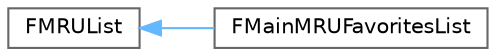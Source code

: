 digraph "Graphical Class Hierarchy"
{
 // INTERACTIVE_SVG=YES
 // LATEX_PDF_SIZE
  bgcolor="transparent";
  edge [fontname=Helvetica,fontsize=10,labelfontname=Helvetica,labelfontsize=10];
  node [fontname=Helvetica,fontsize=10,shape=box,height=0.2,width=0.4];
  rankdir="LR";
  Node0 [id="Node000000",label="FMRUList",height=0.2,width=0.4,color="grey40", fillcolor="white", style="filled",URL="$db/d39/classFMRUList.html",tooltip="An MRU list of files."];
  Node0 -> Node1 [id="edge4449_Node000000_Node000001",dir="back",color="steelblue1",style="solid",tooltip=" "];
  Node1 [id="Node000001",label="FMainMRUFavoritesList",height=0.2,width=0.4,color="grey40", fillcolor="white", style="filled",URL="$db/d3f/classFMainMRUFavoritesList.html",tooltip="Simple class to represent a combined MRU and favorite map list."];
}

